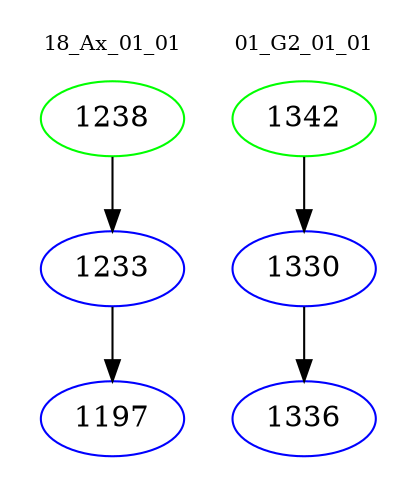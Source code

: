 digraph{
subgraph cluster_0 {
color = white
label = "18_Ax_01_01";
fontsize=10;
T0_1238 [label="1238", color="green"]
T0_1238 -> T0_1233 [color="black"]
T0_1233 [label="1233", color="blue"]
T0_1233 -> T0_1197 [color="black"]
T0_1197 [label="1197", color="blue"]
}
subgraph cluster_1 {
color = white
label = "01_G2_01_01";
fontsize=10;
T1_1342 [label="1342", color="green"]
T1_1342 -> T1_1330 [color="black"]
T1_1330 [label="1330", color="blue"]
T1_1330 -> T1_1336 [color="black"]
T1_1336 [label="1336", color="blue"]
}
}
